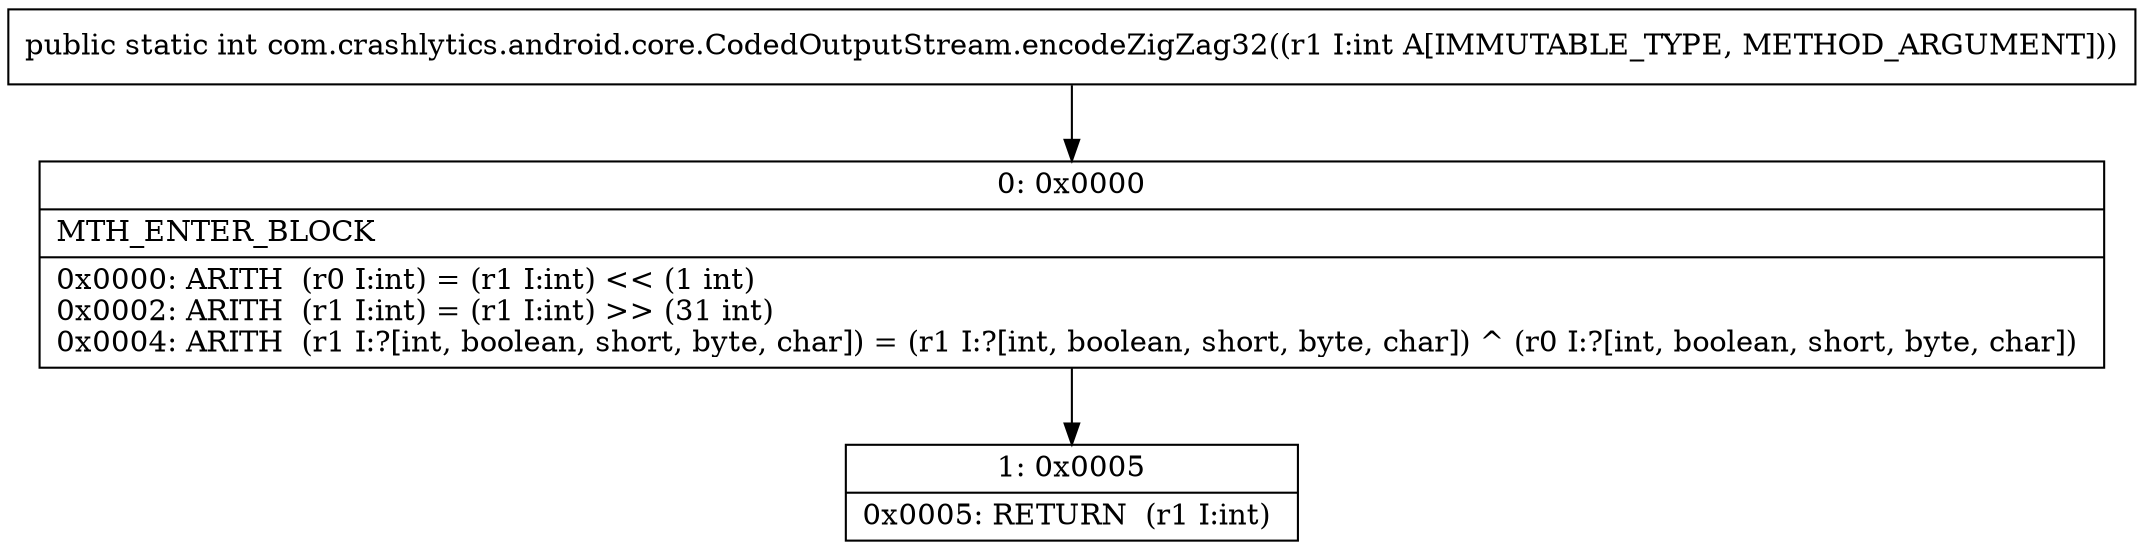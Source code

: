 digraph "CFG forcom.crashlytics.android.core.CodedOutputStream.encodeZigZag32(I)I" {
Node_0 [shape=record,label="{0\:\ 0x0000|MTH_ENTER_BLOCK\l|0x0000: ARITH  (r0 I:int) = (r1 I:int) \<\< (1 int) \l0x0002: ARITH  (r1 I:int) = (r1 I:int) \>\> (31 int) \l0x0004: ARITH  (r1 I:?[int, boolean, short, byte, char]) = (r1 I:?[int, boolean, short, byte, char]) ^ (r0 I:?[int, boolean, short, byte, char]) \l}"];
Node_1 [shape=record,label="{1\:\ 0x0005|0x0005: RETURN  (r1 I:int) \l}"];
MethodNode[shape=record,label="{public static int com.crashlytics.android.core.CodedOutputStream.encodeZigZag32((r1 I:int A[IMMUTABLE_TYPE, METHOD_ARGUMENT])) }"];
MethodNode -> Node_0;
Node_0 -> Node_1;
}


